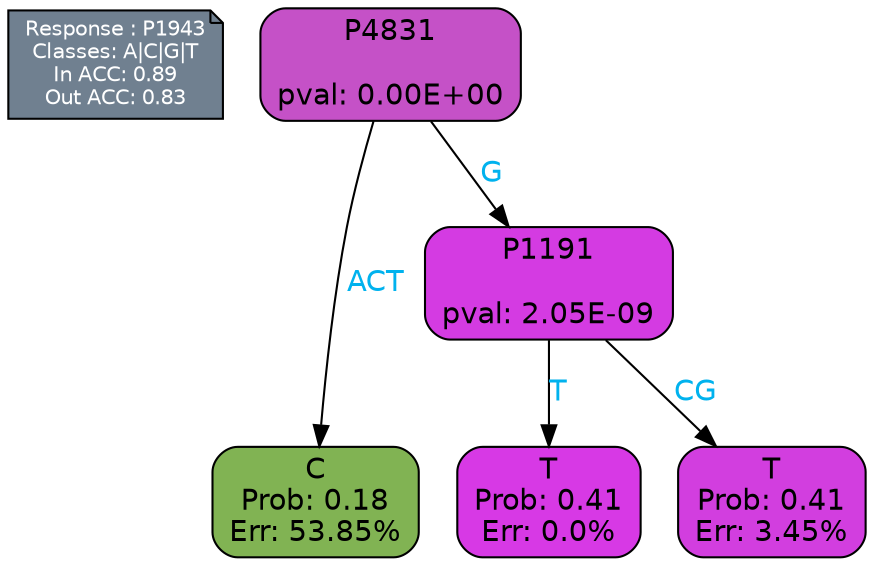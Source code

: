 digraph Tree {
node [shape=box, style="filled, rounded", color="black", fontname=helvetica] ;
graph [ranksep=equally, splines=polylines, bgcolor=transparent, dpi=600] ;
edge [fontname=helvetica] ;
LEGEND [label="Response : P1943
Classes: A|C|G|T
In ACC: 0.89
Out ACC: 0.83
",shape=note,align=left,style=filled,fillcolor="slategray",fontcolor="white",fontsize=10];1 [label="P4831

pval: 0.00E+00", fillcolor="#c551c7"] ;
2 [label="C
Prob: 0.18
Err: 53.85%", fillcolor="#81b353"] ;
3 [label="P1191

pval: 2.05E-09", fillcolor="#d43be2"] ;
4 [label="T
Prob: 0.41
Err: 0.0%", fillcolor="#d739e5"] ;
5 [label="T
Prob: 0.41
Err: 3.45%", fillcolor="#d23edf"] ;
1 -> 2 [label="ACT",fontcolor=deepskyblue2] ;
1 -> 3 [label="G",fontcolor=deepskyblue2] ;
3 -> 4 [label="T",fontcolor=deepskyblue2] ;
3 -> 5 [label="CG",fontcolor=deepskyblue2] ;
{rank = same; 2;4;5;}{rank = same; LEGEND;1;}}